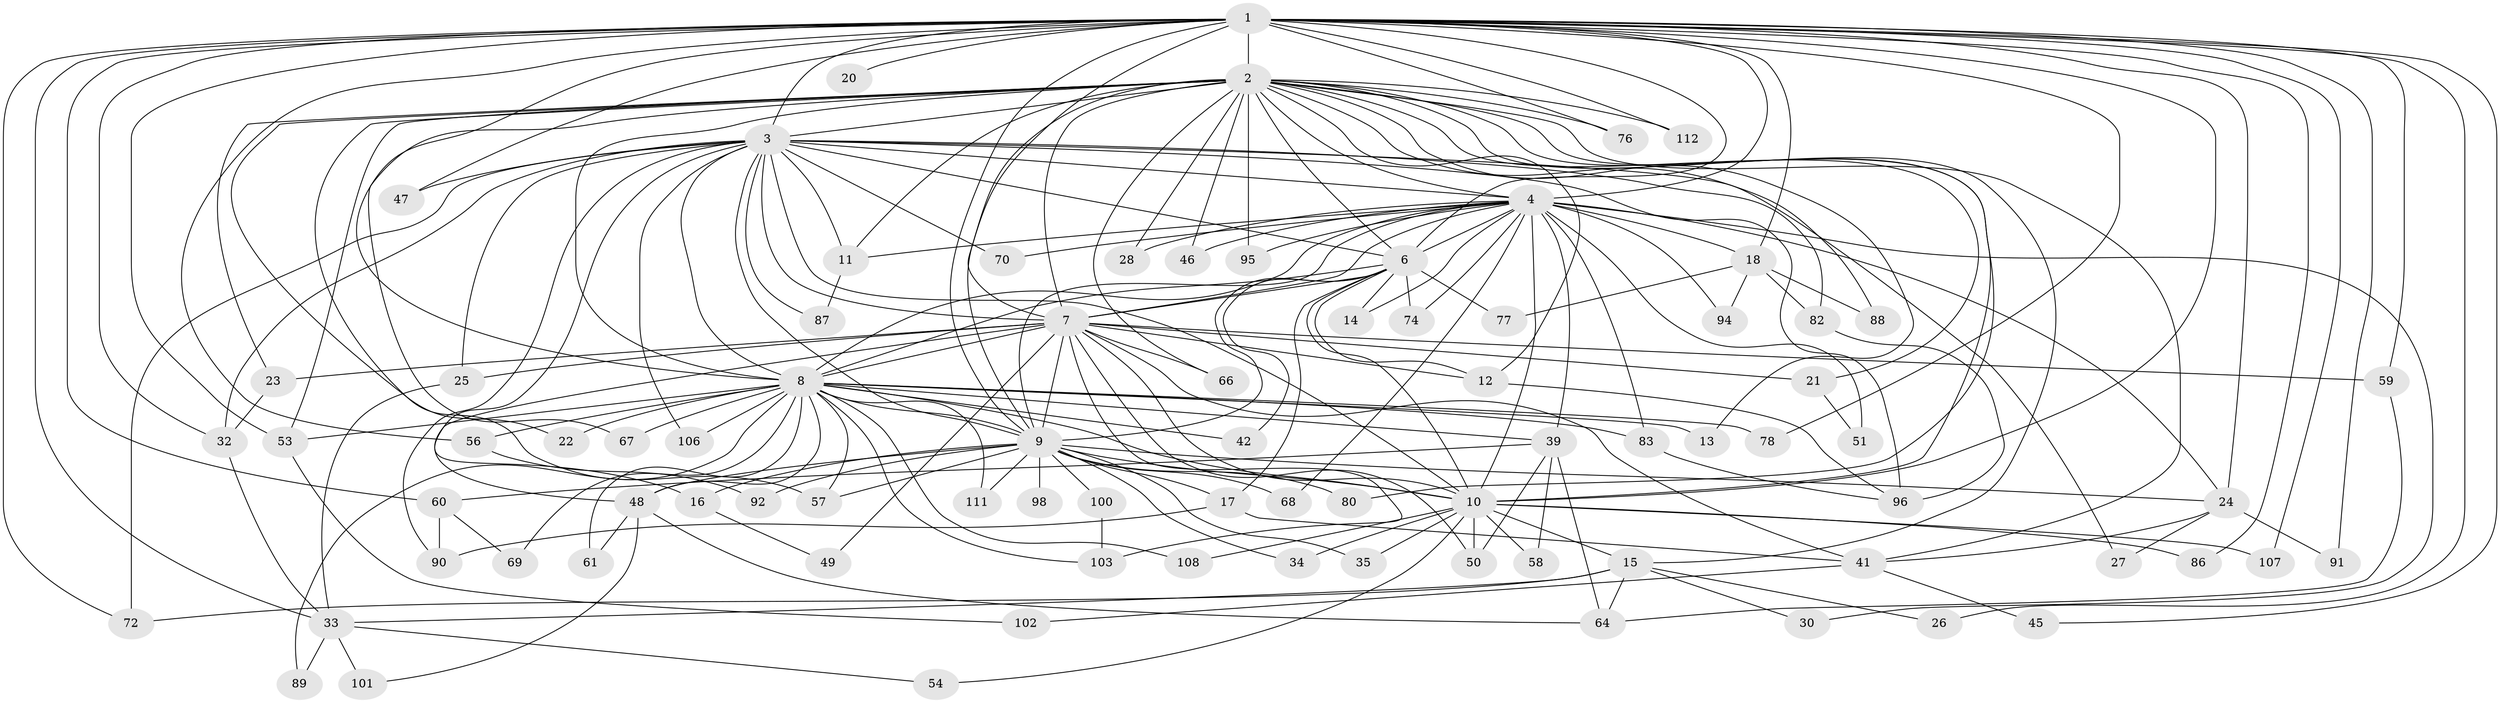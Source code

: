 // Generated by graph-tools (version 1.1) at 2025/23/03/03/25 07:23:43]
// undirected, 83 vertices, 200 edges
graph export_dot {
graph [start="1"]
  node [color=gray90,style=filled];
  1 [super="+5"];
  2 [super="+62"];
  3 [super="+52"];
  4 [super="+38"];
  6 [super="+37"];
  7 [super="+85"];
  8 [super="+29"];
  9 [super="+19"];
  10 [super="+43"];
  11 [super="+63"];
  12 [super="+31"];
  13;
  14;
  15;
  16;
  17 [super="+44"];
  18 [super="+65"];
  20;
  21;
  22;
  23;
  24 [super="+40"];
  25 [super="+71"];
  26;
  27;
  28;
  30;
  32 [super="+55"];
  33 [super="+36"];
  34;
  35;
  39 [super="+75"];
  41 [super="+97"];
  42;
  45;
  46;
  47;
  48 [super="+93"];
  49;
  50;
  51;
  53 [super="+81"];
  54;
  56;
  57 [super="+79"];
  58;
  59 [super="+73"];
  60 [super="+110"];
  61;
  64 [super="+84"];
  66;
  67;
  68;
  69;
  70;
  72 [super="+105"];
  74;
  76;
  77;
  78;
  80;
  82 [super="+99"];
  83;
  86;
  87;
  88;
  89;
  90;
  91;
  92;
  94;
  95;
  96 [super="+104"];
  98;
  100;
  101;
  102;
  103 [super="+109"];
  106;
  107;
  108;
  111;
  112;
  1 -- 2 [weight=3];
  1 -- 3 [weight=2];
  1 -- 4 [weight=2];
  1 -- 6 [weight=2];
  1 -- 7 [weight=2];
  1 -- 8 [weight=2];
  1 -- 9 [weight=2];
  1 -- 10 [weight=2];
  1 -- 18 [weight=2];
  1 -- 20 [weight=2];
  1 -- 26;
  1 -- 33;
  1 -- 45;
  1 -- 47;
  1 -- 59;
  1 -- 60 [weight=2];
  1 -- 76;
  1 -- 78;
  1 -- 86;
  1 -- 91;
  1 -- 112;
  1 -- 72;
  1 -- 107;
  1 -- 53;
  1 -- 56;
  1 -- 24;
  1 -- 32;
  2 -- 3;
  2 -- 4;
  2 -- 6 [weight=2];
  2 -- 7;
  2 -- 8;
  2 -- 9;
  2 -- 10;
  2 -- 11;
  2 -- 12;
  2 -- 13;
  2 -- 15;
  2 -- 21;
  2 -- 22;
  2 -- 23;
  2 -- 28;
  2 -- 41;
  2 -- 46;
  2 -- 53;
  2 -- 66;
  2 -- 67;
  2 -- 76;
  2 -- 80;
  2 -- 88;
  2 -- 95;
  2 -- 112;
  2 -- 57;
  3 -- 4;
  3 -- 6;
  3 -- 7;
  3 -- 8;
  3 -- 9 [weight=2];
  3 -- 10;
  3 -- 11;
  3 -- 16;
  3 -- 25;
  3 -- 27;
  3 -- 32;
  3 -- 47;
  3 -- 87;
  3 -- 90;
  3 -- 106;
  3 -- 96;
  3 -- 82;
  3 -- 70;
  3 -- 72;
  4 -- 6;
  4 -- 7;
  4 -- 8 [weight=3];
  4 -- 9;
  4 -- 10;
  4 -- 14;
  4 -- 24;
  4 -- 28;
  4 -- 30;
  4 -- 39;
  4 -- 46;
  4 -- 51;
  4 -- 68;
  4 -- 70;
  4 -- 74;
  4 -- 83;
  4 -- 94;
  4 -- 95;
  4 -- 11;
  4 -- 18;
  6 -- 7;
  6 -- 8;
  6 -- 9;
  6 -- 10;
  6 -- 14;
  6 -- 17;
  6 -- 42;
  6 -- 77;
  6 -- 74;
  6 -- 12;
  7 -- 8;
  7 -- 9;
  7 -- 10;
  7 -- 12;
  7 -- 21;
  7 -- 23;
  7 -- 25;
  7 -- 48;
  7 -- 49;
  7 -- 59;
  7 -- 66;
  7 -- 103;
  7 -- 50;
  7 -- 41;
  8 -- 9;
  8 -- 10;
  8 -- 13;
  8 -- 22;
  8 -- 42;
  8 -- 56;
  8 -- 57;
  8 -- 61;
  8 -- 67;
  8 -- 69;
  8 -- 78;
  8 -- 83;
  8 -- 103;
  8 -- 106;
  8 -- 108;
  8 -- 111;
  8 -- 89;
  8 -- 39;
  8 -- 48;
  8 -- 53;
  9 -- 10 [weight=2];
  9 -- 16;
  9 -- 17;
  9 -- 24;
  9 -- 34;
  9 -- 35;
  9 -- 48;
  9 -- 68;
  9 -- 80;
  9 -- 92;
  9 -- 98 [weight=2];
  9 -- 100 [weight=2];
  9 -- 111;
  9 -- 57;
  10 -- 15;
  10 -- 34;
  10 -- 35;
  10 -- 54;
  10 -- 58;
  10 -- 86;
  10 -- 107;
  10 -- 108;
  10 -- 50;
  11 -- 87;
  12 -- 96;
  15 -- 26;
  15 -- 30;
  15 -- 33;
  15 -- 64;
  15 -- 72;
  16 -- 49;
  17 -- 90;
  17 -- 41;
  18 -- 82;
  18 -- 88;
  18 -- 94;
  18 -- 77;
  21 -- 51;
  23 -- 32;
  24 -- 27;
  24 -- 41;
  24 -- 91;
  25 -- 33;
  32 -- 33;
  33 -- 89;
  33 -- 101;
  33 -- 54;
  39 -- 50;
  39 -- 58;
  39 -- 64;
  39 -- 60;
  41 -- 45;
  41 -- 102;
  48 -- 61;
  48 -- 101;
  48 -- 64;
  53 -- 102;
  56 -- 92;
  59 -- 64;
  60 -- 69;
  60 -- 90;
  82 -- 96;
  83 -- 96;
  100 -- 103;
}
